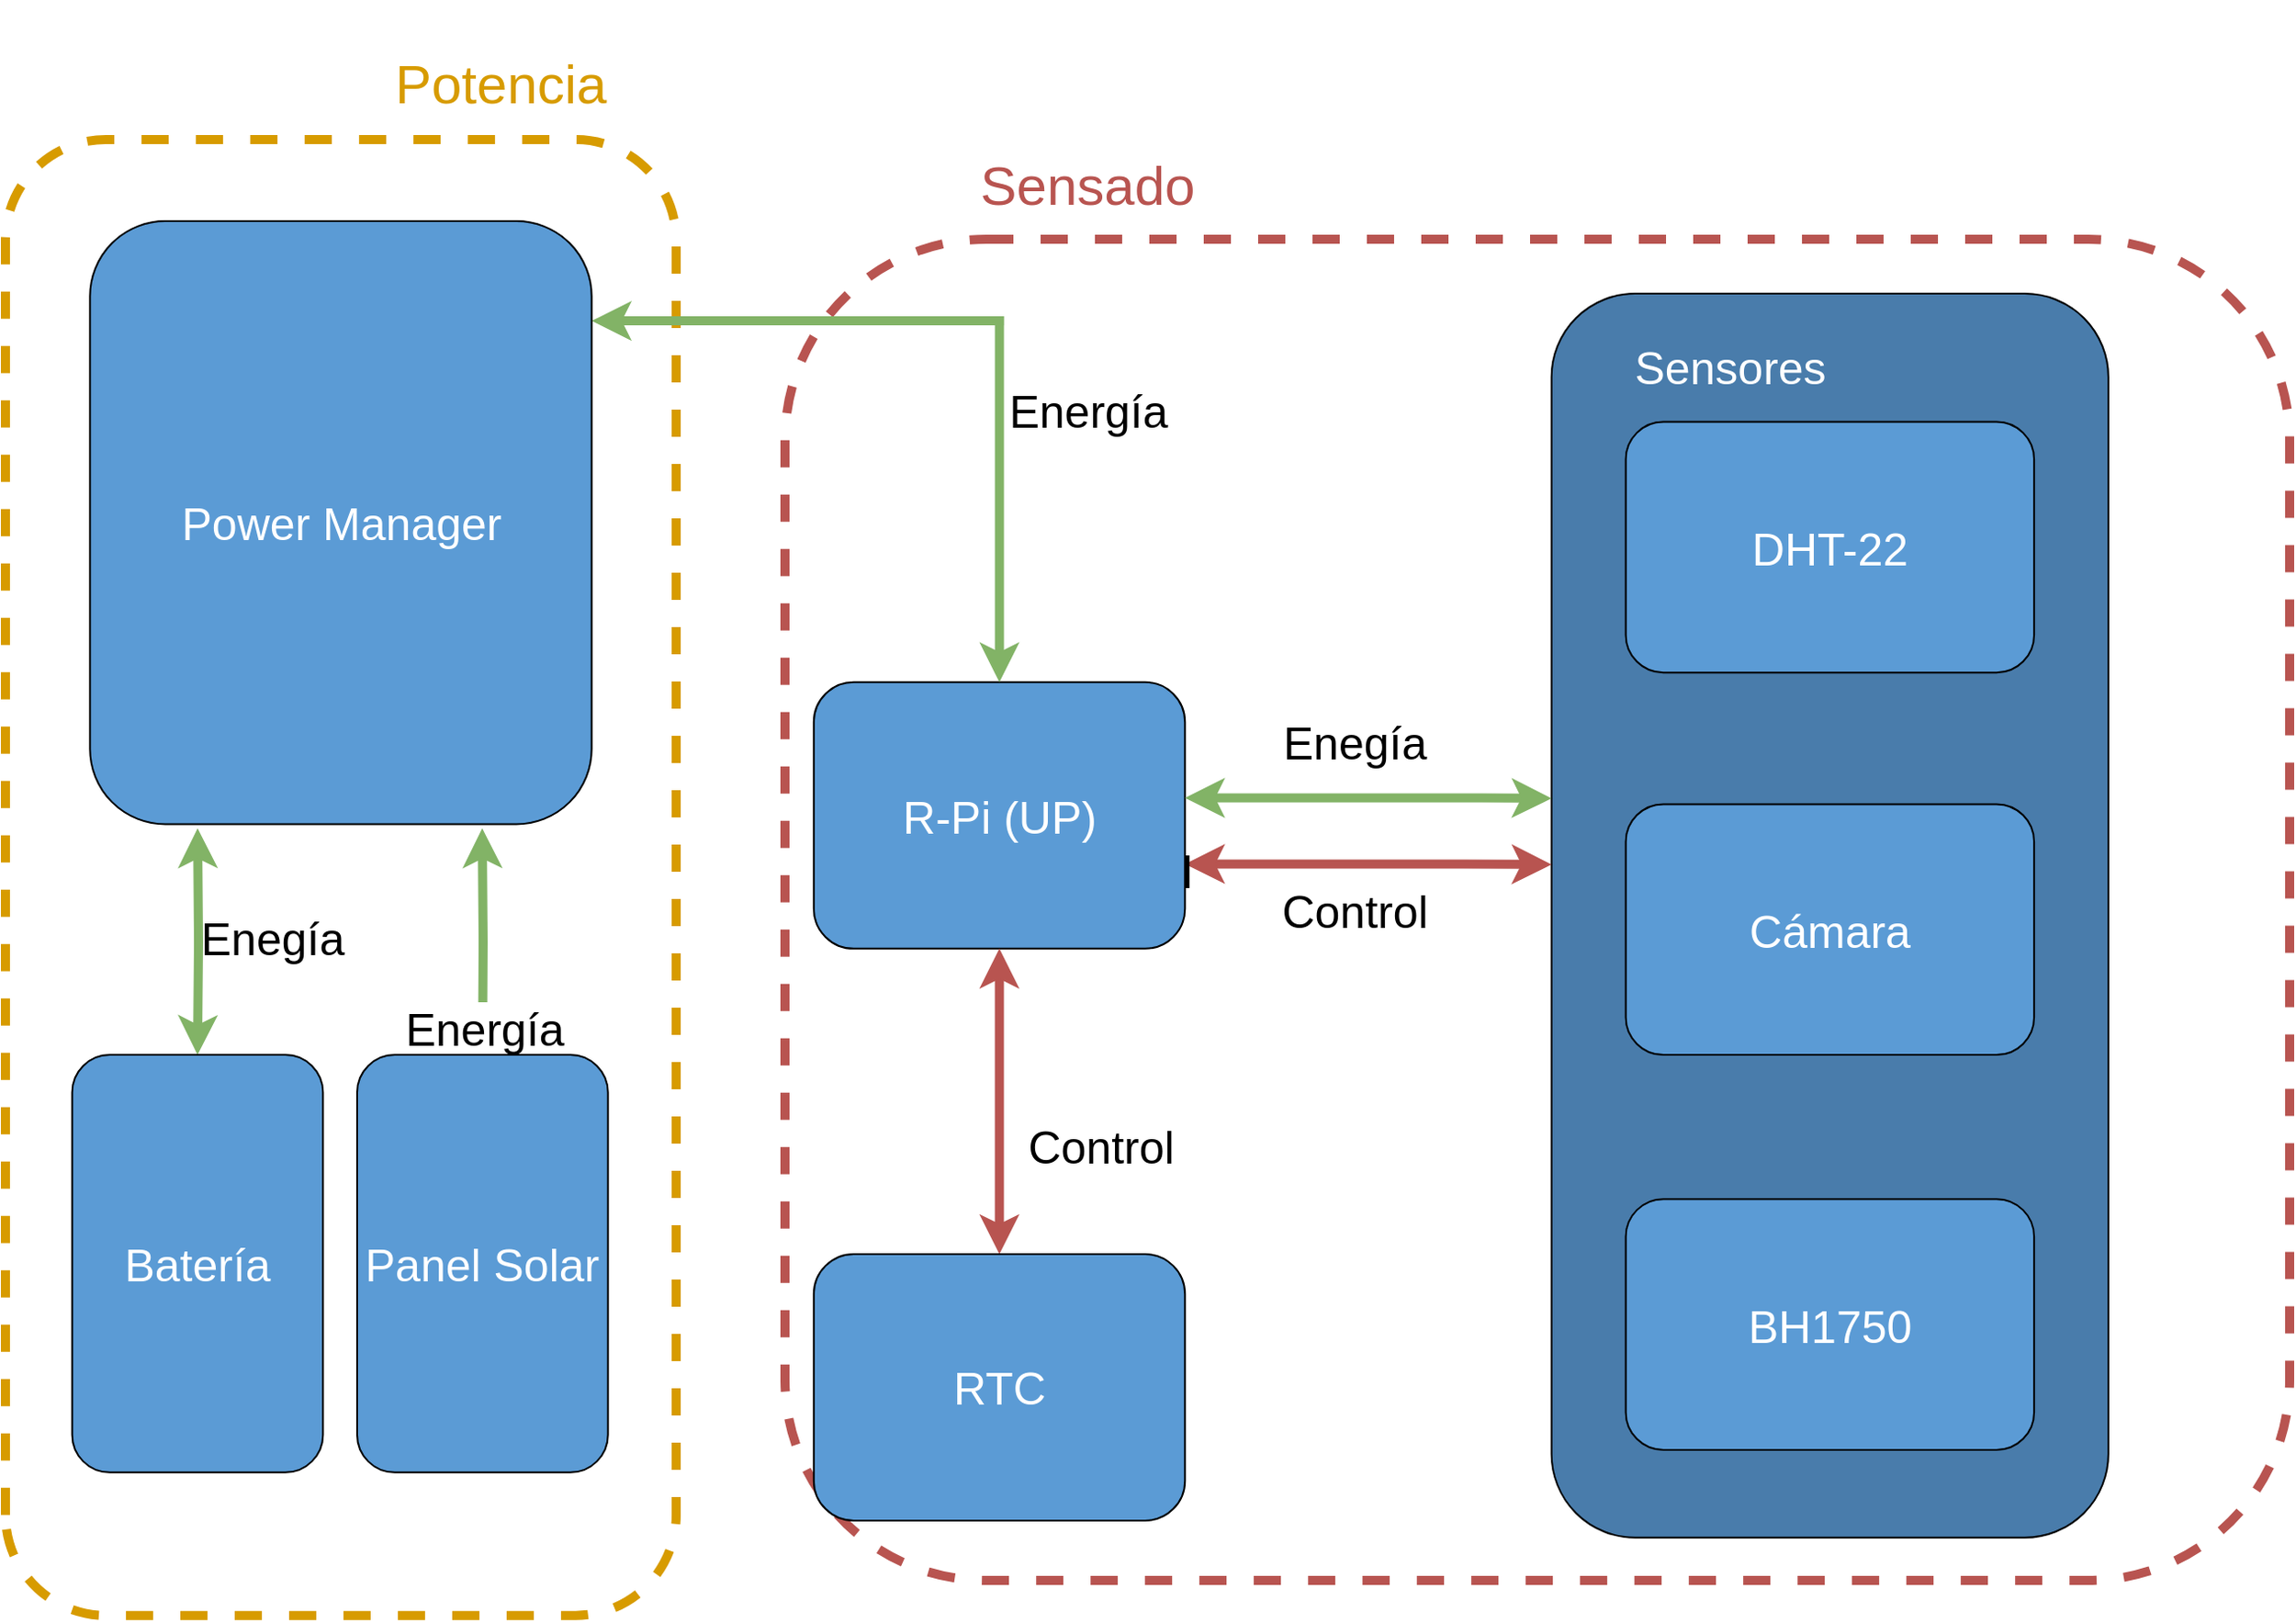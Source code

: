 <mxfile version="20.3.0" type="device"><diagram id="9G9Ib_QL3AFAmMRXJP5O" name="Page-1"><mxGraphModel dx="2480" dy="1580" grid="1" gridSize="10" guides="1" tooltips="1" connect="1" arrows="1" fold="1" page="1" pageScale="1" pageWidth="827" pageHeight="1169" math="0" shadow="0"><root><mxCell id="0"/><mxCell id="1" parent="0"/><mxCell id="PZZV_cHMGyxHeNAQ9AZ6-7" value="" style="rounded=1;whiteSpace=wrap;html=1;dashed=1;fontSize=30;strokeWidth=5;fillColor=none;strokeColor=#b85450;" parent="1" vertex="1"><mxGeometry x="590" y="325" width="830" height="740" as="geometry"/></mxCell><mxCell id="PZZV_cHMGyxHeNAQ9AZ6-1" value="" style="rounded=1;whiteSpace=wrap;html=1;fillColor=none;dashed=1;strokeWidth=5;strokeColor=#d79b00;direction=north;" parent="1" vertex="1"><mxGeometry x="160" y="270" width="370" height="814.34" as="geometry"/></mxCell><mxCell id="PZZV_cHMGyxHeNAQ9AZ6-8" value="Sensado" style="text;html=1;strokeColor=none;fillColor=none;align=center;verticalAlign=middle;whiteSpace=wrap;rounded=0;dashed=1;fontSize=30;fontColor=#B85450;" parent="1" vertex="1"><mxGeometry x="687" y="255" width="140" height="80" as="geometry"/></mxCell><mxCell id="r654H4-0baNqNubNCEJS-1" value="" style="rounded=1;whiteSpace=wrap;html=1;fillColor=#497CAB;fontSize=25;" parent="1" vertex="1"><mxGeometry x="1012.858" y="355" width="307.142" height="686.36" as="geometry"/></mxCell><mxCell id="r654H4-0baNqNubNCEJS-2" style="edgeStyle=orthogonalEdgeStyle;rounded=0;orthogonalLoop=1;jettySize=auto;html=1;entryX=0;entryY=0.74;entryDx=0;entryDy=0;entryPerimeter=0;startArrow=classic;startFill=1;strokeWidth=5;fillColor=#f8cecc;strokeColor=#b85450;fontSize=25;" parent="1" edge="1"><mxGeometry relative="1" as="geometry"><mxPoint x="810.655" y="669.719" as="sourcePoint"/><mxPoint x="1012.857" y="669.982" as="targetPoint"/><Array as="points"><mxPoint x="964.226" y="669.383"/><mxPoint x="964.226" y="669.383"/></Array></mxGeometry></mxCell><mxCell id="r654H4-0baNqNubNCEJS-39" value="Control" style="edgeLabel;html=1;align=center;verticalAlign=middle;resizable=0;points=[];labelBackgroundColor=none;fontSize=25;" parent="r654H4-0baNqNubNCEJS-2" vertex="1" connectable="0"><mxGeometry x="0.269" y="1" relative="1" as="geometry"><mxPoint x="-35" y="26" as="offset"/></mxGeometry></mxCell><mxCell id="r654H4-0baNqNubNCEJS-40" value="Control" style="edgeLabel;html=1;align=center;verticalAlign=middle;resizable=0;points=[];labelBackgroundColor=none;fontSize=25;" parent="r654H4-0baNqNubNCEJS-2" vertex="1" connectable="0"><mxGeometry x="0.269" y="1" relative="1" as="geometry"><mxPoint x="-175" y="156" as="offset"/></mxGeometry></mxCell><mxCell id="r654H4-0baNqNubNCEJS-41" value="Control" style="edgeLabel;html=1;align=center;verticalAlign=middle;resizable=0;points=[];labelBackgroundColor=none;fontSize=25;" parent="r654H4-0baNqNubNCEJS-2" vertex="1" connectable="0"><mxGeometry x="0.269" y="1" relative="1" as="geometry"><mxPoint x="-165" y="4" as="offset"/></mxGeometry></mxCell><mxCell id="r654H4-0baNqNubNCEJS-3" value="&lt;font color=&quot;#FFFFFF&quot; style=&quot;font-size: 25px;&quot;&gt;R-Pi (UP)&lt;/font&gt;" style="rounded=1;whiteSpace=wrap;html=1;fillColor=#5B9BD5;fontSize=25;" parent="1" vertex="1"><mxGeometry x="605.893" y="569.429" width="204.762" height="146.992" as="geometry"/></mxCell><mxCell id="r654H4-0baNqNubNCEJS-6" value="Energía" style="edgeStyle=orthogonalEdgeStyle;rounded=0;orthogonalLoop=1;jettySize=auto;html=1;startArrow=classic;startFill=1;strokeWidth=5;fillColor=#d5e8d4;strokeColor=#82b366;fontSize=25;" parent="1" source="r654H4-0baNqNubNCEJS-8" target="r654H4-0baNqNubNCEJS-3" edge="1"><mxGeometry x="0.3" y="49" relative="1" as="geometry"><Array as="points"><mxPoint x="710.833" y="370.038"/><mxPoint x="710.833" y="370.038"/></Array><mxPoint as="offset"/></mxGeometry></mxCell><mxCell id="r654H4-0baNqNubNCEJS-8" value="&lt;font color=&quot;#ffffff&quot; style=&quot;font-size: 25px;&quot;&gt;Power Manager&lt;/font&gt;" style="rounded=1;whiteSpace=wrap;html=1;fillColor=#5B9BD5;fontSize=25;direction=north;" parent="1" vertex="1"><mxGeometry x="206.658" y="314.997" width="276.692" height="332.738" as="geometry"/></mxCell><mxCell id="r654H4-0baNqNubNCEJS-9" value="" style="edgeStyle=orthogonalEdgeStyle;rounded=0;orthogonalLoop=1;jettySize=auto;html=1;startArrow=classic;startFill=1;strokeWidth=5;fillColor=#d5e8d4;strokeColor=#82b366;fontSize=25;" parent="1" target="r654H4-0baNqNubNCEJS-10" edge="1"><mxGeometry relative="1" as="geometry"><mxPoint x="266" y="650" as="sourcePoint"/></mxGeometry></mxCell><mxCell id="r654H4-0baNqNubNCEJS-10" value="&lt;font color=&quot;#ffffff&quot; style=&quot;font-size: 25px;&quot;&gt;Batería&lt;/font&gt;" style="rounded=1;whiteSpace=wrap;html=1;fillColor=#5B9BD5;fontSize=25;direction=north;" parent="1" vertex="1"><mxGeometry x="196.806" y="775.044" width="138.346" height="230.357" as="geometry"/></mxCell><mxCell id="r654H4-0baNqNubNCEJS-13" value="&lt;font color=&quot;#FFFFFF&quot; style=&quot;font-size: 25px;&quot;&gt;&lt;span style=&quot;background-color: transparent; font-size: 25px;&quot;&gt;Sensores&lt;/span&gt;&lt;/font&gt;" style="text;html=1;align=center;verticalAlign=middle;resizable=0;points=[];autosize=1;strokeColor=none;shadow=0;rounded=0;fontSize=25;" parent="1" vertex="1"><mxGeometry x="1051.452" y="374.998" width="120" height="40" as="geometry"/></mxCell><mxCell id="r654H4-0baNqNubNCEJS-15" value="&lt;font color=&quot;#FFFFFF&quot; style=&quot;font-size: 25px;&quot;&gt;DHT-22&lt;/font&gt;" style="rounded=1;whiteSpace=wrap;html=1;fillColor=#5B9BD5;fontSize=25;" parent="1" vertex="1"><mxGeometry x="1053.81" y="425.722" width="225.238" height="138.346" as="geometry"/></mxCell><mxCell id="r654H4-0baNqNubNCEJS-16" value="&lt;font color=&quot;#FFFFFF&quot; style=&quot;font-size: 25px;&quot;&gt;Cámara&lt;/font&gt;" style="rounded=1;whiteSpace=wrap;html=1;fillColor=#5B9BD5;fontSize=25;" parent="1" vertex="1"><mxGeometry x="1053.81" y="636.699" width="225.238" height="138.346" as="geometry"/></mxCell><mxCell id="r654H4-0baNqNubNCEJS-17" value="&lt;font color=&quot;#FFFFFF&quot; style=&quot;font-size: 25px;&quot;&gt;BH1750&lt;/font&gt;" style="rounded=1;whiteSpace=wrap;html=1;fillColor=#5B9BD5;fontSize=25;" parent="1" vertex="1"><mxGeometry x="1053.81" y="854.594" width="225.238" height="138.346" as="geometry"/></mxCell><mxCell id="r654H4-0baNqNubNCEJS-18" value="Energía" style="edgeStyle=orthogonalEdgeStyle;rounded=0;orthogonalLoop=1;jettySize=auto;html=1;startArrow=classic;startFill=1;strokeWidth=5;fillColor=#d5e8d4;strokeColor=#82b366;fontSize=25;" parent="1" edge="1" target="r654H4-0baNqNubNCEJS-19"><mxGeometry x="0.001" y="47" relative="1" as="geometry"><mxPoint x="423" y="650" as="sourcePoint"/><mxPoint as="offset"/></mxGeometry></mxCell><mxCell id="r654H4-0baNqNubNCEJS-19" value="&lt;font color=&quot;#ffffff&quot; style=&quot;font-size: 25px;&quot;&gt;Panel Solar&lt;/font&gt;" style="rounded=1;whiteSpace=wrap;html=1;fillColor=#5B9BD5;fontSize=25;direction=north;" parent="1" vertex="1"><mxGeometry x="353.996" y="775.047" width="138.346" height="230.357" as="geometry"/></mxCell><mxCell id="r654H4-0baNqNubNCEJS-24" value="" style="edgeStyle=orthogonalEdgeStyle;rounded=0;orthogonalLoop=1;jettySize=auto;html=1;startArrow=classic;startFill=1;strokeWidth=5;fillColor=#f8cecc;strokeColor=#b85450;exitX=0.5;exitY=1;exitDx=0;exitDy=0;fontSize=25;" parent="1" source="r654H4-0baNqNubNCEJS-3" target="r654H4-0baNqNubNCEJS-25" edge="1"><mxGeometry relative="1" as="geometry"><mxPoint x="710.833" y="1004.699" as="sourcePoint"/></mxGeometry></mxCell><mxCell id="r654H4-0baNqNubNCEJS-25" value="&lt;font color=&quot;#FFFFFF&quot; style=&quot;font-size: 25px;&quot;&gt;RTC&lt;/font&gt;" style="rounded=1;whiteSpace=wrap;html=1;fillColor=#5B9BD5;fontSize=25;" parent="1" vertex="1"><mxGeometry x="605.893" y="884.998" width="204.762" height="146.992" as="geometry"/></mxCell><mxCell id="r654H4-0baNqNubNCEJS-26" style="edgeStyle=orthogonalEdgeStyle;rounded=0;orthogonalLoop=1;jettySize=auto;html=1;entryX=0;entryY=0.74;entryDx=0;entryDy=0;entryPerimeter=0;startArrow=classic;startFill=1;strokeWidth=5;fillColor=#d5e8d4;strokeColor=#82b366;fontSize=25;" parent="1" edge="1"><mxGeometry relative="1" as="geometry"><mxPoint x="810.655" y="633.231" as="sourcePoint"/><mxPoint x="1012.857" y="633.493" as="targetPoint"/><Array as="points"><mxPoint x="974.464" y="633.241"/><mxPoint x="974.464" y="633.241"/></Array></mxGeometry></mxCell><mxCell id="GTO84dL-lFTSRbg-nrCB-1" value="Enegía" style="edgeLabel;html=1;align=center;verticalAlign=middle;resizable=0;points=[];labelBackgroundColor=none;fontSize=25;" parent="1" vertex="1" connectable="0"><mxGeometry x="300.003" y="674.689" as="geometry"><mxPoint x="7" y="35" as="offset"/></mxGeometry></mxCell><mxCell id="PZZV_cHMGyxHeNAQ9AZ6-2" value="Potencia&#10;" style="text;strokeColor=none;fillColor=none;align=center;verticalAlign=middle;rounded=0;dashed=1;fontColor=#D79B00;fontSize=30;direction=north;" parent="1" vertex="1"><mxGeometry x="383.354" y="193.105" width="100" height="121.89" as="geometry"/></mxCell><mxCell id="PZZV_cHMGyxHeNAQ9AZ6-6" value="Enegía" style="edgeLabel;html=1;align=center;verticalAlign=middle;resizable=0;points=[];labelBackgroundColor=none;fontSize=25;" parent="1" vertex="1" connectable="0"><mxGeometry x="903.548" y="595" as="geometry"><mxPoint y="7" as="offset"/></mxGeometry></mxCell></root></mxGraphModel></diagram></mxfile>